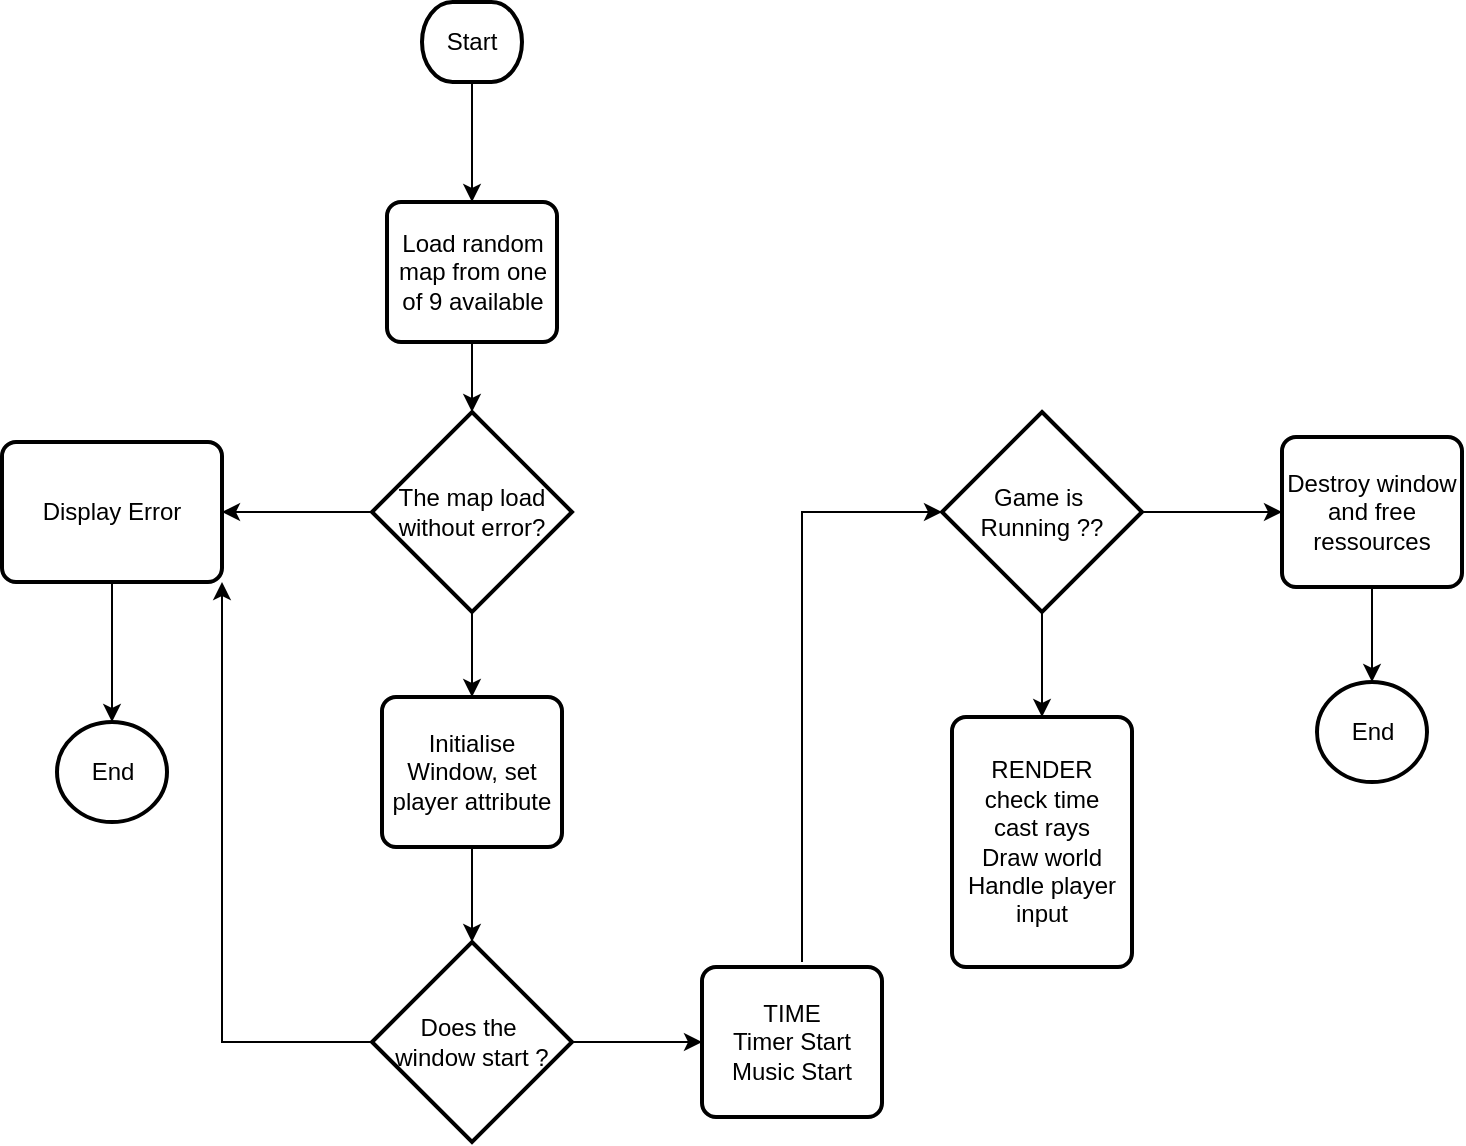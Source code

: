 <mxfile version="24.7.16">
  <diagram name="Page-1" id="ZEaAZCPQgWGfXMEy4hpa">
    <mxGraphModel dx="1467" dy="648" grid="1" gridSize="10" guides="1" tooltips="1" connect="1" arrows="0" fold="1" page="1" pageScale="1" pageWidth="827" pageHeight="1169" math="0" shadow="0">
      <root>
        <mxCell id="0" />
        <mxCell id="1" parent="0" />
        <mxCell id="VV7cBgodAmmCFqREBcx--11" value="Start" style="strokeWidth=2;html=1;shape=mxgraph.flowchart.terminator;whiteSpace=wrap;" vertex="1" parent="1">
          <mxGeometry x="310" y="140" width="50" height="40" as="geometry" />
        </mxCell>
        <mxCell id="VV7cBgodAmmCFqREBcx--12" value="Load random map from one of 9 available" style="rounded=1;whiteSpace=wrap;html=1;absoluteArcSize=1;arcSize=14;strokeWidth=2;" vertex="1" parent="1">
          <mxGeometry x="292.5" y="240" width="85" height="70" as="geometry" />
        </mxCell>
        <mxCell id="VV7cBgodAmmCFqREBcx--13" value="The map load without error?" style="strokeWidth=2;html=1;shape=mxgraph.flowchart.decision;whiteSpace=wrap;" vertex="1" parent="1">
          <mxGeometry x="285" y="345" width="100" height="100" as="geometry" />
        </mxCell>
        <mxCell id="VV7cBgodAmmCFqREBcx--14" value="Display Error " style="rounded=1;whiteSpace=wrap;html=1;absoluteArcSize=1;arcSize=14;strokeWidth=2;" vertex="1" parent="1">
          <mxGeometry x="100" y="360" width="110" height="70" as="geometry" />
        </mxCell>
        <mxCell id="VV7cBgodAmmCFqREBcx--15" value="End" style="strokeWidth=2;html=1;shape=mxgraph.flowchart.start_2;whiteSpace=wrap;" vertex="1" parent="1">
          <mxGeometry x="127.5" y="500" width="55" height="50" as="geometry" />
        </mxCell>
        <mxCell id="VV7cBgodAmmCFqREBcx--16" value="Initialise Window, set player attribute " style="rounded=1;whiteSpace=wrap;html=1;absoluteArcSize=1;arcSize=14;strokeWidth=2;" vertex="1" parent="1">
          <mxGeometry x="290" y="487.5" width="90" height="75" as="geometry" />
        </mxCell>
        <mxCell id="VV7cBgodAmmCFqREBcx--17" value="&lt;div&gt;Does the&amp;nbsp;&lt;/div&gt;&lt;div&gt;window start ?&lt;/div&gt;" style="strokeWidth=2;html=1;shape=mxgraph.flowchart.decision;whiteSpace=wrap;" vertex="1" parent="1">
          <mxGeometry x="285" y="610" width="100" height="100" as="geometry" />
        </mxCell>
        <mxCell id="VV7cBgodAmmCFqREBcx--18" value="&lt;div&gt;RENDER&lt;br&gt;&lt;/div&gt;&lt;div&gt;check time&lt;/div&gt;&lt;div&gt;cast rays&lt;/div&gt;&lt;div&gt;Draw world&lt;/div&gt;&lt;div&gt;Handle player input &lt;br&gt;&lt;/div&gt;" style="rounded=1;whiteSpace=wrap;html=1;absoluteArcSize=1;arcSize=14;strokeWidth=2;" vertex="1" parent="1">
          <mxGeometry x="575" y="497.5" width="90" height="125" as="geometry" />
        </mxCell>
        <mxCell id="VV7cBgodAmmCFqREBcx--19" value="&lt;div&gt;Game is&amp;nbsp;&lt;/div&gt;&lt;div&gt;Running ??&lt;/div&gt;" style="strokeWidth=2;html=1;shape=mxgraph.flowchart.decision;whiteSpace=wrap;" vertex="1" parent="1">
          <mxGeometry x="570" y="345" width="100" height="100" as="geometry" />
        </mxCell>
        <mxCell id="VV7cBgodAmmCFqREBcx--20" value="&lt;div&gt;TIME&lt;br&gt;&lt;/div&gt;&lt;div&gt;Timer Start&lt;/div&gt;&lt;div&gt;Music Start&lt;br&gt;&lt;/div&gt;" style="rounded=1;whiteSpace=wrap;html=1;absoluteArcSize=1;arcSize=14;strokeWidth=2;" vertex="1" parent="1">
          <mxGeometry x="450" y="622.5" width="90" height="75" as="geometry" />
        </mxCell>
        <mxCell id="VV7cBgodAmmCFqREBcx--21" value="Destroy window and free ressources" style="rounded=1;whiteSpace=wrap;html=1;absoluteArcSize=1;arcSize=14;strokeWidth=2;" vertex="1" parent="1">
          <mxGeometry x="740" y="357.5" width="90" height="75" as="geometry" />
        </mxCell>
        <mxCell id="VV7cBgodAmmCFqREBcx--22" value="" style="endArrow=classic;html=1;rounded=0;exitX=0.5;exitY=1;exitDx=0;exitDy=0;exitPerimeter=0;entryX=0.5;entryY=0;entryDx=0;entryDy=0;" edge="1" parent="1" source="VV7cBgodAmmCFqREBcx--19" target="VV7cBgodAmmCFqREBcx--18">
          <mxGeometry width="50" height="50" relative="1" as="geometry">
            <mxPoint x="620" y="500" as="sourcePoint" />
            <mxPoint x="670" y="450" as="targetPoint" />
          </mxGeometry>
        </mxCell>
        <mxCell id="VV7cBgodAmmCFqREBcx--23" value="" style="endArrow=classic;html=1;rounded=0;exitX=1;exitY=0.5;exitDx=0;exitDy=0;exitPerimeter=0;entryX=0;entryY=0.5;entryDx=0;entryDy=0;" edge="1" parent="1" source="VV7cBgodAmmCFqREBcx--19" target="VV7cBgodAmmCFqREBcx--21">
          <mxGeometry width="50" height="50" relative="1" as="geometry">
            <mxPoint x="630" y="455" as="sourcePoint" />
            <mxPoint x="630" y="508" as="targetPoint" />
          </mxGeometry>
        </mxCell>
        <mxCell id="VV7cBgodAmmCFqREBcx--24" value="" style="endArrow=classic;html=1;rounded=0;entryX=0;entryY=0.5;entryDx=0;entryDy=0;exitX=1;exitY=0.5;exitDx=0;exitDy=0;exitPerimeter=0;" edge="1" parent="1" source="VV7cBgodAmmCFqREBcx--17" target="VV7cBgodAmmCFqREBcx--20">
          <mxGeometry width="50" height="50" relative="1" as="geometry">
            <mxPoint x="380" y="660" as="sourcePoint" />
            <mxPoint x="630" y="508" as="targetPoint" />
          </mxGeometry>
        </mxCell>
        <mxCell id="VV7cBgodAmmCFqREBcx--25" value="" style="endArrow=classic;html=1;rounded=0;entryX=0.5;entryY=0;entryDx=0;entryDy=0;exitX=0.5;exitY=1;exitDx=0;exitDy=0;entryPerimeter=0;" edge="1" parent="1" source="VV7cBgodAmmCFqREBcx--16" target="VV7cBgodAmmCFqREBcx--17">
          <mxGeometry width="50" height="50" relative="1" as="geometry">
            <mxPoint x="395" y="670" as="sourcePoint" />
            <mxPoint x="460" y="670" as="targetPoint" />
          </mxGeometry>
        </mxCell>
        <mxCell id="VV7cBgodAmmCFqREBcx--26" value="" style="endArrow=classic;html=1;rounded=0;entryX=0.5;entryY=0;entryDx=0;entryDy=0;exitX=0.5;exitY=1;exitDx=0;exitDy=0;exitPerimeter=0;" edge="1" parent="1" source="VV7cBgodAmmCFqREBcx--13" target="VV7cBgodAmmCFqREBcx--16">
          <mxGeometry width="50" height="50" relative="1" as="geometry">
            <mxPoint x="345" y="573" as="sourcePoint" />
            <mxPoint x="345" y="620" as="targetPoint" />
          </mxGeometry>
        </mxCell>
        <mxCell id="VV7cBgodAmmCFqREBcx--27" value="" style="endArrow=classic;html=1;rounded=0;entryX=1;entryY=0.5;entryDx=0;entryDy=0;exitX=0;exitY=0.5;exitDx=0;exitDy=0;exitPerimeter=0;" edge="1" parent="1" source="VV7cBgodAmmCFqREBcx--13" target="VV7cBgodAmmCFqREBcx--14">
          <mxGeometry width="50" height="50" relative="1" as="geometry">
            <mxPoint x="345" y="455" as="sourcePoint" />
            <mxPoint x="345" y="498" as="targetPoint" />
          </mxGeometry>
        </mxCell>
        <mxCell id="VV7cBgodAmmCFqREBcx--28" value="" style="endArrow=classic;html=1;rounded=0;entryX=0.5;entryY=0;entryDx=0;entryDy=0;exitX=0.5;exitY=1;exitDx=0;exitDy=0;entryPerimeter=0;" edge="1" parent="1" source="VV7cBgodAmmCFqREBcx--14" target="VV7cBgodAmmCFqREBcx--15">
          <mxGeometry width="50" height="50" relative="1" as="geometry">
            <mxPoint x="295" y="405" as="sourcePoint" />
            <mxPoint x="220" y="405" as="targetPoint" />
          </mxGeometry>
        </mxCell>
        <mxCell id="VV7cBgodAmmCFqREBcx--29" value="" style="endArrow=classic;html=1;rounded=0;entryX=0.5;entryY=0;entryDx=0;entryDy=0;exitX=0.5;exitY=1;exitDx=0;exitDy=0;entryPerimeter=0;" edge="1" parent="1" source="VV7cBgodAmmCFqREBcx--12" target="VV7cBgodAmmCFqREBcx--13">
          <mxGeometry width="50" height="50" relative="1" as="geometry">
            <mxPoint x="295" y="405" as="sourcePoint" />
            <mxPoint x="220" y="405" as="targetPoint" />
          </mxGeometry>
        </mxCell>
        <mxCell id="VV7cBgodAmmCFqREBcx--30" value="" style="endArrow=classic;html=1;rounded=0;entryX=0.5;entryY=0;entryDx=0;entryDy=0;exitX=0.5;exitY=1;exitDx=0;exitDy=0;exitPerimeter=0;" edge="1" parent="1" source="VV7cBgodAmmCFqREBcx--11" target="VV7cBgodAmmCFqREBcx--12">
          <mxGeometry width="50" height="50" relative="1" as="geometry">
            <mxPoint x="345" y="320" as="sourcePoint" />
            <mxPoint x="345" y="355" as="targetPoint" />
          </mxGeometry>
        </mxCell>
        <mxCell id="VV7cBgodAmmCFqREBcx--31" value="" style="endArrow=classic;html=1;rounded=0;entryX=0;entryY=0.5;entryDx=0;entryDy=0;entryPerimeter=0;" edge="1" parent="1" target="VV7cBgodAmmCFqREBcx--19">
          <mxGeometry width="50" height="50" relative="1" as="geometry">
            <mxPoint x="500" y="620" as="sourcePoint" />
            <mxPoint x="345" y="250" as="targetPoint" />
            <Array as="points">
              <mxPoint x="500" y="395" />
            </Array>
          </mxGeometry>
        </mxCell>
        <mxCell id="VV7cBgodAmmCFqREBcx--32" value="" style="endArrow=classic;html=1;rounded=0;exitX=0;exitY=0.5;exitDx=0;exitDy=0;exitPerimeter=0;" edge="1" parent="1" source="VV7cBgodAmmCFqREBcx--17">
          <mxGeometry width="50" height="50" relative="1" as="geometry">
            <mxPoint x="345" y="573" as="sourcePoint" />
            <mxPoint x="210" y="430" as="targetPoint" />
            <Array as="points">
              <mxPoint x="210" y="660" />
            </Array>
          </mxGeometry>
        </mxCell>
        <mxCell id="VV7cBgodAmmCFqREBcx--33" value="End" style="strokeWidth=2;html=1;shape=mxgraph.flowchart.start_2;whiteSpace=wrap;" vertex="1" parent="1">
          <mxGeometry x="757.5" y="480" width="55" height="50" as="geometry" />
        </mxCell>
        <mxCell id="VV7cBgodAmmCFqREBcx--34" value="" style="endArrow=classic;html=1;rounded=0;exitX=0.5;exitY=1;exitDx=0;exitDy=0;entryX=0.5;entryY=0;entryDx=0;entryDy=0;entryPerimeter=0;" edge="1" parent="1" source="VV7cBgodAmmCFqREBcx--21" target="VV7cBgodAmmCFqREBcx--33">
          <mxGeometry width="50" height="50" relative="1" as="geometry">
            <mxPoint x="680" y="405" as="sourcePoint" />
            <mxPoint x="750" y="405" as="targetPoint" />
          </mxGeometry>
        </mxCell>
      </root>
    </mxGraphModel>
  </diagram>
</mxfile>
